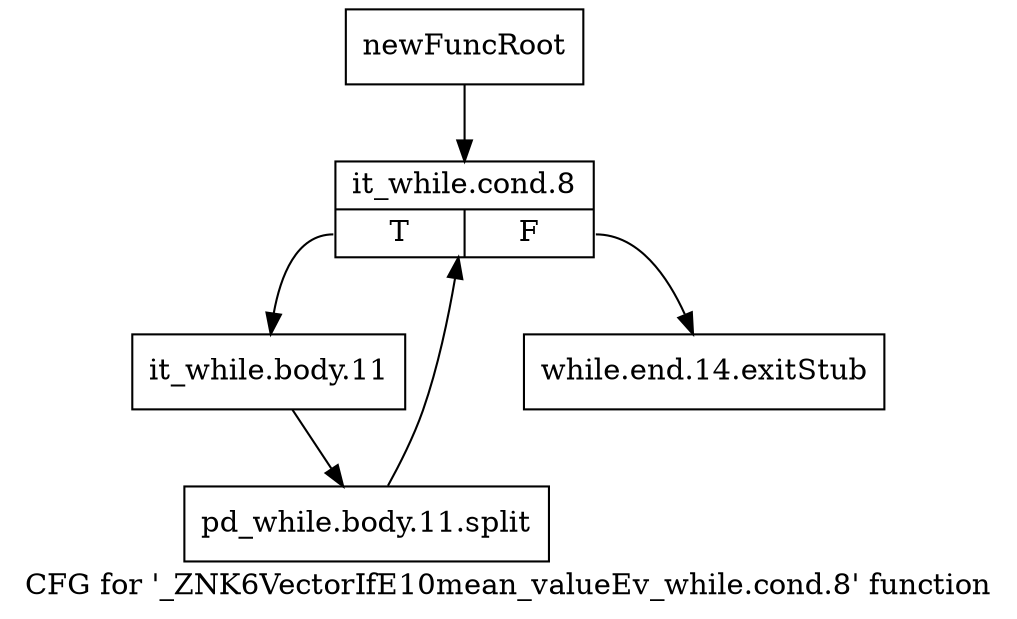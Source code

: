 digraph "CFG for '_ZNK6VectorIfE10mean_valueEv_while.cond.8' function" {
	label="CFG for '_ZNK6VectorIfE10mean_valueEv_while.cond.8' function";

	Node0x991b7d0 [shape=record,label="{newFuncRoot}"];
	Node0x991b7d0 -> Node0x991b870;
	Node0x991b820 [shape=record,label="{while.end.14.exitStub}"];
	Node0x991b870 [shape=record,label="{it_while.cond.8|{<s0>T|<s1>F}}"];
	Node0x991b870:s0 -> Node0x991bcb0;
	Node0x991b870:s1 -> Node0x991b820;
	Node0x991bcb0 [shape=record,label="{it_while.body.11}"];
	Node0x991bcb0 -> Node0xbabc4e0;
	Node0xbabc4e0 [shape=record,label="{pd_while.body.11.split}"];
	Node0xbabc4e0 -> Node0x991b870;
}
